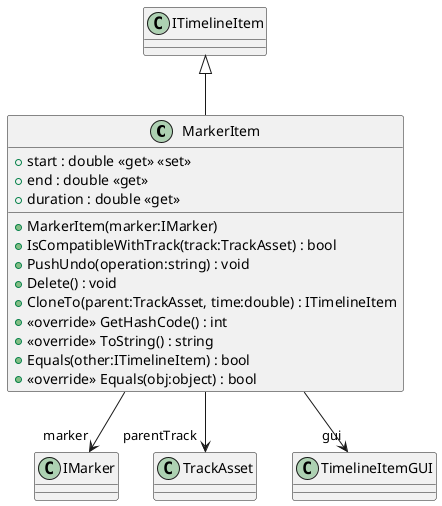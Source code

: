 @startuml
class MarkerItem {
    + MarkerItem(marker:IMarker)
    + start : double <<get>> <<set>>
    + end : double <<get>>
    + duration : double <<get>>
    + IsCompatibleWithTrack(track:TrackAsset) : bool
    + PushUndo(operation:string) : void
    + Delete() : void
    + CloneTo(parent:TrackAsset, time:double) : ITimelineItem
    + <<override>> GetHashCode() : int
    + <<override>> ToString() : string
    + Equals(other:ITimelineItem) : bool
    + <<override>> Equals(obj:object) : bool
}
ITimelineItem <|-- MarkerItem
MarkerItem --> "marker" IMarker
MarkerItem --> "parentTrack" TrackAsset
MarkerItem --> "gui" TimelineItemGUI
@enduml
